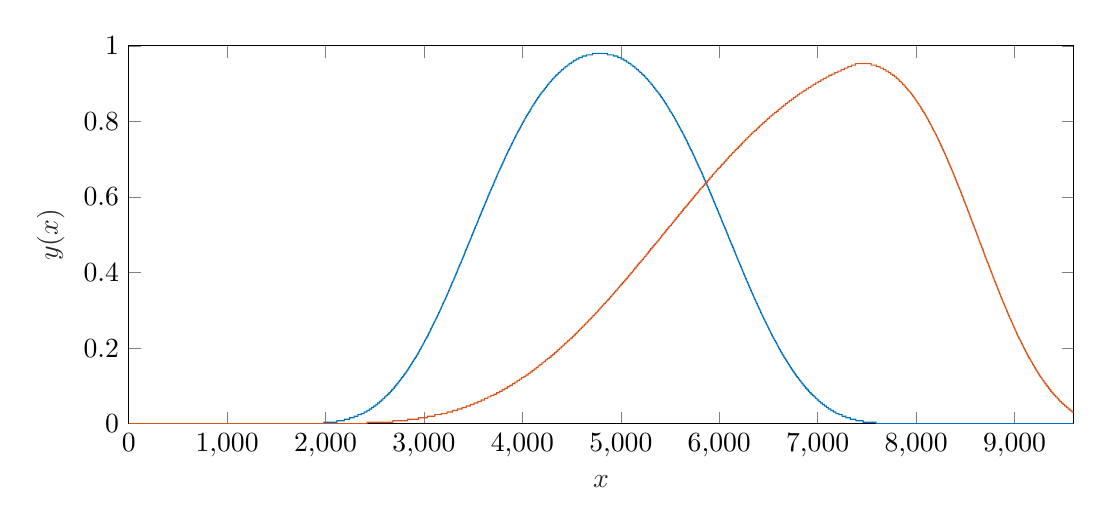 % This file was created by matlab2tikz.
%
%The latest updates can be retrieved from
%  http://www.mathworks.com/matlabcentral/fileexchange/22022-matlab2tikz-matlab2tikz
%where you can also make suggestions and rate matlab2tikz.
%
\definecolor{mycolor1}{rgb}{0.0,0.447,0.741}%
\definecolor{mycolor2}{rgb}{0.85,0.325,0.098}%
%
\begin{tikzpicture}

\begin{axis}[%
width=12cm,
height=4.8cm,
%at={(0.758in,0.517in)},
scale only axis,
xmin=0,
xmax=9600,
xlabel style={font=\color{white!15!black}},
xlabel={$x$},
ymin=0,
ymax=1,
ylabel style={font=\color{white!15!black}},
ylabel={$y(x)$},
axis background/.style={fill=white},
legend style={legend cell align=left, align=left, draw=white!15!black}
]
\addplot [color=mycolor1]
  table[row sep=crcr]{%
1	0\\
1983	0\\
1984	0.004\\
2114	0.004\\
2115	0.008\\
2190	0.008\\
2191	0.012\\
2245	0.012\\
2246	0.016\\
2290	0.016\\
2291	0.02\\
2328	0.02\\
2329	0.024\\
2362	0.024\\
2363	0.027\\
2392	0.027\\
2393	0.031\\
2419	0.031\\
2420	0.035\\
2444	0.035\\
2445	0.039\\
2467	0.039\\
2468	0.043\\
2489	0.043\\
2490	0.047\\
2510	0.047\\
2511	0.051\\
2529	0.051\\
2530	0.055\\
2548	0.055\\
2549	0.059\\
2565	0.059\\
2566	0.063\\
2582	0.063\\
2583	0.067\\
2599	0.067\\
2600	0.071\\
2614	0.071\\
2615	0.075\\
2630	0.075\\
2631	0.078\\
2644	0.078\\
2645	0.082\\
2659	0.082\\
2660	0.086\\
2672	0.086\\
2673	0.09\\
2686	0.09\\
2687	0.094\\
2699	0.094\\
2700	0.098\\
2712	0.098\\
2713	0.102\\
2724	0.102\\
2725	0.106\\
2736	0.106\\
2737	0.11\\
2748	0.11\\
2749	0.114\\
2760	0.114\\
2761	0.118\\
2771	0.118\\
2772	0.122\\
2782	0.122\\
2783	0.125\\
2793	0.125\\
2794	0.129\\
2804	0.129\\
2805	0.133\\
2815	0.133\\
2816	0.137\\
2825	0.137\\
2826	0.141\\
2835	0.141\\
2836	0.145\\
2845	0.145\\
2846	0.149\\
2855	0.149\\
2856	0.153\\
2865	0.153\\
2866	0.157\\
2875	0.157\\
2876	0.161\\
2884	0.161\\
2885	0.165\\
2894	0.165\\
2895	0.169\\
2903	0.169\\
2904	0.173\\
2912	0.173\\
2913	0.176\\
2921	0.176\\
2922	0.18\\
2930	0.18\\
2931	0.184\\
2939	0.184\\
2940	0.188\\
2947	0.188\\
2948	0.192\\
2956	0.192\\
2957	0.196\\
2965	0.196\\
2966	0.2\\
2973	0.2\\
2974	0.204\\
2981	0.204\\
2982	0.208\\
2990	0.208\\
2991	0.212\\
2998	0.212\\
2999	0.216\\
3006	0.216\\
3007	0.22\\
3014	0.22\\
3015	0.224\\
3022	0.224\\
3023	0.227\\
3030	0.227\\
3031	0.231\\
3038	0.231\\
3039	0.235\\
3045	0.235\\
3046	0.239\\
3053	0.239\\
3054	0.243\\
3061	0.243\\
3062	0.247\\
3068	0.247\\
3069	0.251\\
3076	0.251\\
3077	0.255\\
3083	0.255\\
3084	0.259\\
3091	0.259\\
3092	0.263\\
3098	0.263\\
3099	0.267\\
3106	0.267\\
3107	0.271\\
3113	0.271\\
3114	0.275\\
3120	0.275\\
3121	0.278\\
3127	0.278\\
3128	0.282\\
3135	0.282\\
3136	0.286\\
3142	0.286\\
3143	0.29\\
3149	0.29\\
3150	0.294\\
3156	0.294\\
3157	0.298\\
3163	0.298\\
3164	0.302\\
3170	0.302\\
3171	0.306\\
3177	0.306\\
3178	0.31\\
3184	0.31\\
3185	0.314\\
3190	0.314\\
3191	0.318\\
3197	0.318\\
3198	0.322\\
3204	0.322\\
3205	0.325\\
3211	0.325\\
3212	0.329\\
3218	0.329\\
3219	0.333\\
3224	0.333\\
3225	0.337\\
3231	0.337\\
3232	0.341\\
3238	0.341\\
3239	0.345\\
3244	0.345\\
3245	0.349\\
3251	0.349\\
3252	0.353\\
3257	0.353\\
3258	0.357\\
3264	0.357\\
3265	0.361\\
3270	0.361\\
3271	0.365\\
3277	0.365\\
3278	0.369\\
3283	0.369\\
3284	0.373\\
3290	0.373\\
3291	0.376\\
3296	0.376\\
3297	0.38\\
3303	0.38\\
3304	0.384\\
3309	0.384\\
3310	0.388\\
3316	0.388\\
3317	0.392\\
3322	0.392\\
3323	0.396\\
3328	0.396\\
3329	0.4\\
3335	0.4\\
3336	0.404\\
3341	0.404\\
3342	0.408\\
3347	0.408\\
3348	0.412\\
3354	0.412\\
3355	0.416\\
3360	0.416\\
3361	0.42\\
3366	0.42\\
3367	0.424\\
3373	0.424\\
3374	0.427\\
3379	0.427\\
3380	0.431\\
3385	0.431\\
3386	0.435\\
3391	0.435\\
3392	0.439\\
3398	0.439\\
3399	0.443\\
3404	0.443\\
3405	0.447\\
3410	0.447\\
3411	0.451\\
3416	0.451\\
3417	0.455\\
3422	0.455\\
3423	0.459\\
3429	0.459\\
3430	0.463\\
3435	0.463\\
3436	0.467\\
3441	0.467\\
3442	0.471\\
3447	0.471\\
3448	0.475\\
3453	0.475\\
3454	0.478\\
3459	0.478\\
3460	0.482\\
3466	0.482\\
3467	0.486\\
3472	0.486\\
3473	0.49\\
3478	0.49\\
3479	0.494\\
3484	0.494\\
3485	0.498\\
3490	0.498\\
3491	0.502\\
3497	0.502\\
3498	0.506\\
3503	0.506\\
3504	0.51\\
3509	0.51\\
3510	0.514\\
3515	0.514\\
3516	0.518\\
3521	0.518\\
3522	0.522\\
3527	0.522\\
3528	0.525\\
3534	0.525\\
3535	0.529\\
3540	0.529\\
3541	0.533\\
3546	0.533\\
3547	0.537\\
3552	0.537\\
3553	0.541\\
3558	0.541\\
3559	0.545\\
3565	0.545\\
3566	0.549\\
3571	0.549\\
3572	0.553\\
3577	0.553\\
3578	0.557\\
3583	0.557\\
3584	0.561\\
3589	0.561\\
3590	0.565\\
3596	0.565\\
3597	0.569\\
3602	0.569\\
3603	0.573\\
3608	0.573\\
3609	0.576\\
3614	0.576\\
3615	0.58\\
3621	0.58\\
3622	0.584\\
3627	0.584\\
3628	0.588\\
3633	0.588\\
3634	0.592\\
3640	0.592\\
3641	0.596\\
3646	0.596\\
3647	0.6\\
3652	0.6\\
3653	0.604\\
3659	0.604\\
3660	0.608\\
3665	0.608\\
3666	0.612\\
3671	0.612\\
3672	0.616\\
3678	0.616\\
3679	0.62\\
3684	0.62\\
3685	0.624\\
3691	0.624\\
3692	0.627\\
3697	0.627\\
3698	0.631\\
3704	0.631\\
3705	0.635\\
3710	0.635\\
3711	0.639\\
3717	0.639\\
3718	0.643\\
3723	0.643\\
3724	0.647\\
3730	0.647\\
3731	0.651\\
3736	0.651\\
3737	0.655\\
3743	0.655\\
3744	0.659\\
3750	0.659\\
3751	0.663\\
3756	0.663\\
3757	0.667\\
3763	0.667\\
3764	0.671\\
3770	0.671\\
3771	0.675\\
3777	0.675\\
3778	0.678\\
3783	0.678\\
3784	0.682\\
3790	0.682\\
3791	0.686\\
3797	0.686\\
3798	0.69\\
3804	0.69\\
3805	0.694\\
3811	0.694\\
3812	0.698\\
3818	0.698\\
3819	0.702\\
3825	0.702\\
3826	0.706\\
3832	0.706\\
3833	0.71\\
3839	0.71\\
3840	0.714\\
3846	0.714\\
3847	0.718\\
3853	0.718\\
3854	0.722\\
3860	0.722\\
3861	0.725\\
3868	0.725\\
3869	0.729\\
3875	0.729\\
3876	0.733\\
3882	0.733\\
3883	0.737\\
3890	0.737\\
3891	0.741\\
3897	0.741\\
3898	0.745\\
3905	0.745\\
3906	0.749\\
3912	0.749\\
3913	0.753\\
3920	0.753\\
3921	0.757\\
3927	0.757\\
3928	0.761\\
3935	0.761\\
3936	0.765\\
3943	0.765\\
3944	0.769\\
3951	0.769\\
3952	0.773\\
3959	0.773\\
3960	0.776\\
3967	0.776\\
3968	0.78\\
3975	0.78\\
3976	0.784\\
3983	0.784\\
3984	0.788\\
3991	0.788\\
3992	0.792\\
3999	0.792\\
4000	0.796\\
4008	0.796\\
4009	0.8\\
4016	0.8\\
4017	0.804\\
4025	0.804\\
4026	0.808\\
4033	0.808\\
4034	0.812\\
4042	0.812\\
4043	0.816\\
4051	0.816\\
4052	0.82\\
4060	0.82\\
4061	0.824\\
4069	0.824\\
4070	0.827\\
4078	0.827\\
4079	0.831\\
4087	0.831\\
4088	0.835\\
4096	0.835\\
4097	0.839\\
4106	0.839\\
4107	0.843\\
4116	0.843\\
4117	0.847\\
4125	0.847\\
4126	0.851\\
4135	0.851\\
4136	0.855\\
4145	0.855\\
4146	0.859\\
4155	0.859\\
4156	0.863\\
4166	0.863\\
4167	0.867\\
4176	0.867\\
4177	0.871\\
4187	0.871\\
4188	0.875\\
4198	0.875\\
4199	0.878\\
4209	0.878\\
4210	0.882\\
4221	0.882\\
4222	0.886\\
4232	0.886\\
4233	0.89\\
4244	0.89\\
4245	0.894\\
4256	0.894\\
4257	0.898\\
4269	0.898\\
4270	0.902\\
4282	0.902\\
4283	0.906\\
4295	0.906\\
4296	0.91\\
4308	0.91\\
4309	0.914\\
4322	0.914\\
4323	0.918\\
4336	0.918\\
4337	0.922\\
4351	0.922\\
4352	0.925\\
4366	0.925\\
4367	0.929\\
4382	0.929\\
4383	0.933\\
4399	0.933\\
4400	0.937\\
4416	0.937\\
4417	0.941\\
4434	0.941\\
4435	0.945\\
4454	0.945\\
4455	0.949\\
4474	0.949\\
4475	0.953\\
4496	0.953\\
4497	0.957\\
4519	0.957\\
4520	0.961\\
4545	0.961\\
4546	0.965\\
4574	0.965\\
4575	0.969\\
4608	0.969\\
4609	0.973\\
4650	0.973\\
4651	0.976\\
4712	0.976\\
4713	0.98\\
4864	0.98\\
4865	0.976\\
4926	0.976\\
4927	0.973\\
4968	0.973\\
4969	0.969\\
5002	0.969\\
5003	0.965\\
5031	0.965\\
5032	0.961\\
5057	0.961\\
5058	0.957\\
5080	0.957\\
5081	0.953\\
5102	0.953\\
5103	0.949\\
5123	0.949\\
5124	0.945\\
5142	0.945\\
5143	0.941\\
5160	0.941\\
5161	0.937\\
5177	0.937\\
5178	0.933\\
5194	0.933\\
5195	0.929\\
5210	0.929\\
5211	0.925\\
5225	0.925\\
5226	0.922\\
5240	0.922\\
5241	0.918\\
5254	0.918\\
5255	0.914\\
5268	0.914\\
5269	0.91\\
5281	0.91\\
5282	0.906\\
5295	0.906\\
5296	0.902\\
5307	0.902\\
5308	0.898\\
5320	0.898\\
5321	0.894\\
5332	0.894\\
5333	0.89\\
5344	0.89\\
5345	0.886\\
5355	0.886\\
5356	0.882\\
5367	0.882\\
5368	0.878\\
5378	0.878\\
5379	0.875\\
5389	0.875\\
5390	0.871\\
5400	0.871\\
5401	0.867\\
5410	0.867\\
5411	0.863\\
5421	0.863\\
5422	0.859\\
5431	0.859\\
5432	0.855\\
5441	0.855\\
5442	0.851\\
5451	0.851\\
5452	0.847\\
5461	0.847\\
5462	0.843\\
5470	0.843\\
5471	0.839\\
5480	0.839\\
5481	0.835\\
5489	0.835\\
5490	0.831\\
5498	0.831\\
5499	0.827\\
5508	0.827\\
5509	0.824\\
5517	0.824\\
5518	0.82\\
5526	0.82\\
5527	0.816\\
5534	0.816\\
5535	0.812\\
5543	0.812\\
5544	0.808\\
5552	0.808\\
5553	0.804\\
5560	0.804\\
5561	0.8\\
5569	0.8\\
5570	0.796\\
5577	0.796\\
5578	0.792\\
5585	0.792\\
5586	0.788\\
5593	0.788\\
5594	0.784\\
5602	0.784\\
5603	0.78\\
5610	0.78\\
5611	0.776\\
5618	0.776\\
5619	0.773\\
5626	0.773\\
5627	0.769\\
5633	0.769\\
5634	0.765\\
5641	0.765\\
5642	0.761\\
5649	0.761\\
5650	0.757\\
5657	0.757\\
5658	0.753\\
5664	0.753\\
5665	0.749\\
5672	0.749\\
5673	0.745\\
5679	0.745\\
5680	0.741\\
5687	0.741\\
5688	0.737\\
5694	0.737\\
5695	0.733\\
5701	0.733\\
5702	0.729\\
5709	0.729\\
5710	0.725\\
5716	0.725\\
5717	0.722\\
5723	0.722\\
5724	0.718\\
5730	0.718\\
5731	0.714\\
5737	0.714\\
5738	0.71\\
5744	0.71\\
5745	0.706\\
5751	0.706\\
5752	0.702\\
5758	0.702\\
5759	0.698\\
5765	0.698\\
5766	0.694\\
5772	0.694\\
5773	0.69\\
5779	0.69\\
5780	0.686\\
5786	0.686\\
5787	0.682\\
5793	0.682\\
5794	0.678\\
5800	0.678\\
5801	0.675\\
5806	0.675\\
5807	0.671\\
5813	0.671\\
5814	0.667\\
5820	0.667\\
5821	0.663\\
5827	0.663\\
5828	0.659\\
5833	0.659\\
5834	0.655\\
5840	0.655\\
5841	0.651\\
5846	0.651\\
5847	0.647\\
5853	0.647\\
5854	0.643\\
5860	0.643\\
5861	0.639\\
5866	0.639\\
5867	0.635\\
5873	0.635\\
5874	0.631\\
5879	0.631\\
5880	0.627\\
5886	0.627\\
5887	0.624\\
5892	0.624\\
5893	0.62\\
5898	0.62\\
5899	0.616\\
5905	0.616\\
5906	0.612\\
5911	0.612\\
5912	0.608\\
5918	0.608\\
5919	0.604\\
5924	0.604\\
5925	0.6\\
5930	0.6\\
5931	0.596\\
5937	0.596\\
5938	0.592\\
5943	0.592\\
5944	0.588\\
5949	0.588\\
5950	0.584\\
5956	0.584\\
5957	0.58\\
5962	0.58\\
5963	0.576\\
5968	0.576\\
5969	0.573\\
5974	0.573\\
5975	0.569\\
5981	0.569\\
5982	0.565\\
5987	0.565\\
5988	0.561\\
5993	0.561\\
5994	0.557\\
5999	0.557\\
6000	0.553\\
6006	0.553\\
6007	0.549\\
6012	0.549\\
6013	0.545\\
6018	0.545\\
6019	0.541\\
6024	0.541\\
6025	0.537\\
6030	0.537\\
6031	0.533\\
6037	0.533\\
6038	0.529\\
6043	0.529\\
6044	0.525\\
6049	0.525\\
6050	0.522\\
6055	0.522\\
6056	0.518\\
6061	0.518\\
6062	0.514\\
6068	0.514\\
6069	0.51\\
6074	0.51\\
6075	0.506\\
6080	0.506\\
6081	0.502\\
6086	0.502\\
6087	0.498\\
6092	0.498\\
6093	0.494\\
6098	0.494\\
6099	0.49\\
6105	0.49\\
6106	0.486\\
6111	0.486\\
6112	0.482\\
6117	0.482\\
6118	0.478\\
6123	0.478\\
6124	0.475\\
6129	0.475\\
6130	0.471\\
6135	0.471\\
6136	0.467\\
6142	0.467\\
6143	0.463\\
6148	0.463\\
6149	0.459\\
6154	0.459\\
6155	0.455\\
6160	0.455\\
6161	0.451\\
6166	0.451\\
6167	0.447\\
6173	0.447\\
6174	0.443\\
6179	0.443\\
6180	0.439\\
6185	0.439\\
6186	0.435\\
6191	0.435\\
6192	0.431\\
6198	0.431\\
6199	0.427\\
6204	0.427\\
6205	0.424\\
6210	0.424\\
6211	0.42\\
6216	0.42\\
6217	0.416\\
6223	0.416\\
6224	0.412\\
6229	0.412\\
6230	0.408\\
6235	0.408\\
6236	0.404\\
6242	0.404\\
6243	0.4\\
6248	0.4\\
6249	0.396\\
6254	0.396\\
6255	0.392\\
6261	0.392\\
6262	0.388\\
6267	0.388\\
6268	0.384\\
6274	0.384\\
6275	0.38\\
6280	0.38\\
6281	0.376\\
6286	0.376\\
6287	0.373\\
6293	0.373\\
6294	0.369\\
6299	0.369\\
6300	0.365\\
6306	0.365\\
6307	0.361\\
6312	0.361\\
6313	0.357\\
6319	0.357\\
6320	0.353\\
6326	0.353\\
6327	0.349\\
6332	0.349\\
6333	0.345\\
6339	0.345\\
6340	0.341\\
6346	0.341\\
6347	0.337\\
6352	0.337\\
6353	0.333\\
6359	0.333\\
6360	0.329\\
6366	0.329\\
6367	0.325\\
6372	0.325\\
6373	0.322\\
6379	0.322\\
6380	0.318\\
6386	0.318\\
6387	0.314\\
6393	0.314\\
6394	0.31\\
6400	0.31\\
6401	0.306\\
6407	0.306\\
6408	0.302\\
6414	0.302\\
6415	0.298\\
6421	0.298\\
6422	0.294\\
6428	0.294\\
6429	0.29\\
6435	0.29\\
6436	0.286\\
6442	0.286\\
6443	0.282\\
6449	0.282\\
6450	0.278\\
6456	0.278\\
6457	0.275\\
6463	0.275\\
6464	0.271\\
6471	0.271\\
6472	0.267\\
6478	0.267\\
6479	0.263\\
6486	0.263\\
6487	0.259\\
6493	0.259\\
6494	0.255\\
6500	0.255\\
6501	0.251\\
6508	0.251\\
6509	0.247\\
6516	0.247\\
6517	0.243\\
6523	0.243\\
6524	0.239\\
6531	0.239\\
6532	0.235\\
6539	0.235\\
6540	0.231\\
6547	0.231\\
6548	0.227\\
6554	0.227\\
6555	0.224\\
6562	0.224\\
6563	0.22\\
6571	0.22\\
6572	0.216\\
6579	0.216\\
6580	0.212\\
6587	0.212\\
6588	0.208\\
6595	0.208\\
6596	0.204\\
6603	0.204\\
6604	0.2\\
6612	0.2\\
6613	0.196\\
6620	0.196\\
6621	0.192\\
6629	0.192\\
6630	0.188\\
6638	0.188\\
6639	0.184\\
6647	0.184\\
6648	0.18\\
6656	0.18\\
6657	0.176\\
6665	0.176\\
6666	0.173\\
6674	0.173\\
6675	0.169\\
6683	0.169\\
6684	0.165\\
6692	0.165\\
6693	0.161\\
6702	0.161\\
6703	0.157\\
6711	0.157\\
6712	0.153\\
6721	0.153\\
6722	0.149\\
6731	0.149\\
6732	0.145\\
6741	0.145\\
6742	0.141\\
6751	0.141\\
6752	0.137\\
6762	0.137\\
6763	0.133\\
6772	0.133\\
6773	0.129\\
6783	0.129\\
6784	0.125\\
6794	0.125\\
6795	0.122\\
6805	0.122\\
6806	0.118\\
6817	0.118\\
6818	0.114\\
6828	0.114\\
6829	0.11\\
6840	0.11\\
6841	0.106\\
6852	0.106\\
6853	0.102\\
6865	0.102\\
6866	0.098\\
6878	0.098\\
6879	0.094\\
6891	0.094\\
6892	0.09\\
6904	0.09\\
6905	0.086\\
6918	0.086\\
6919	0.082\\
6932	0.082\\
6933	0.078\\
6947	0.078\\
6948	0.075\\
6962	0.075\\
6963	0.071\\
6978	0.071\\
6979	0.067\\
6994	0.067\\
6995	0.063\\
7011	0.063\\
7012	0.059\\
7029	0.059\\
7030	0.055\\
7047	0.055\\
7048	0.051\\
7067	0.051\\
7068	0.047\\
7087	0.047\\
7088	0.043\\
7109	0.043\\
7110	0.039\\
7133	0.039\\
7134	0.035\\
7158	0.035\\
7159	0.031\\
7185	0.031\\
7186	0.027\\
7215	0.027\\
7216	0.024\\
7248	0.024\\
7249	0.02\\
7286	0.02\\
7287	0.016\\
7331	0.016\\
7332	0.012\\
7387	0.012\\
7388	0.008\\
7462	0.008\\
7463	0.004\\
7593	0.004\\
7594	0\\
9600	0\\
};
%\addlegendentry{data1}

\addplot [color=mycolor2]
  table[row sep=crcr]{%
1	0\\
2421	0\\
2422	0.004\\
2684	0.004\\
2685	0.008\\
2834	0.008\\
2835	0.012\\
2944	0.012\\
2945	0.016\\
3033	0.016\\
3034	0.02\\
3109	0.02\\
3110	0.024\\
3175	0.024\\
3176	0.027\\
3235	0.027\\
3236	0.031\\
3289	0.031\\
3290	0.035\\
3339	0.035\\
3340	0.039\\
3386	0.039\\
3387	0.043\\
3429	0.043\\
3430	0.047\\
3470	0.047\\
3471	0.051\\
3509	0.051\\
3510	0.055\\
3546	0.055\\
3547	0.059\\
3581	0.059\\
3582	0.063\\
3615	0.063\\
3616	0.067\\
3648	0.067\\
3649	0.071\\
3679	0.071\\
3680	0.075\\
3709	0.075\\
3710	0.078\\
3738	0.078\\
3739	0.082\\
3767	0.082\\
3768	0.086\\
3794	0.086\\
3795	0.09\\
3821	0.09\\
3822	0.094\\
3847	0.094\\
3848	0.098\\
3873	0.098\\
3874	0.102\\
3897	0.102\\
3898	0.106\\
3922	0.106\\
3923	0.11\\
3945	0.11\\
3946	0.114\\
3969	0.114\\
3970	0.118\\
3991	0.118\\
3992	0.122\\
4014	0.122\\
4015	0.125\\
4035	0.125\\
4036	0.129\\
4057	0.129\\
4058	0.133\\
4078	0.133\\
4079	0.137\\
4099	0.137\\
4100	0.141\\
4119	0.141\\
4120	0.145\\
4139	0.145\\
4140	0.149\\
4159	0.149\\
4160	0.153\\
4178	0.153\\
4179	0.157\\
4198	0.157\\
4199	0.161\\
4217	0.161\\
4218	0.165\\
4235	0.165\\
4236	0.169\\
4254	0.169\\
4255	0.173\\
4272	0.173\\
4273	0.176\\
4290	0.176\\
4291	0.18\\
4308	0.18\\
4309	0.184\\
4325	0.184\\
4326	0.188\\
4343	0.188\\
4344	0.192\\
4360	0.192\\
4361	0.196\\
4377	0.196\\
4378	0.2\\
4394	0.2\\
4395	0.204\\
4410	0.204\\
4411	0.208\\
4427	0.208\\
4428	0.212\\
4443	0.212\\
4444	0.216\\
4460	0.216\\
4461	0.22\\
4476	0.22\\
4477	0.224\\
4492	0.224\\
4493	0.227\\
4507	0.227\\
4508	0.231\\
4523	0.231\\
4524	0.235\\
4539	0.235\\
4540	0.239\\
4554	0.239\\
4555	0.243\\
4569	0.243\\
4570	0.247\\
4584	0.247\\
4585	0.251\\
4599	0.251\\
4600	0.255\\
4614	0.255\\
4615	0.259\\
4629	0.259\\
4630	0.263\\
4644	0.263\\
4645	0.267\\
4659	0.267\\
4660	0.271\\
4673	0.271\\
4674	0.275\\
4688	0.275\\
4689	0.278\\
4702	0.278\\
4703	0.282\\
4716	0.282\\
4717	0.286\\
4731	0.286\\
4732	0.29\\
4745	0.29\\
4746	0.294\\
4759	0.294\\
4760	0.298\\
4773	0.298\\
4774	0.302\\
4787	0.302\\
4788	0.306\\
4800	0.306\\
4801	0.31\\
4814	0.31\\
4815	0.314\\
4828	0.314\\
4829	0.318\\
4842	0.318\\
4843	0.322\\
4855	0.322\\
4856	0.325\\
4869	0.325\\
4870	0.329\\
4882	0.329\\
4883	0.333\\
4895	0.333\\
4896	0.337\\
4909	0.337\\
4910	0.341\\
4922	0.341\\
4923	0.345\\
4935	0.345\\
4936	0.349\\
4948	0.349\\
4949	0.353\\
4962	0.353\\
4963	0.357\\
4975	0.357\\
4976	0.361\\
4988	0.361\\
4989	0.365\\
5001	0.365\\
5002	0.369\\
5014	0.369\\
5015	0.373\\
5027	0.373\\
5028	0.376\\
5039	0.376\\
5040	0.38\\
5052	0.38\\
5053	0.384\\
5065	0.384\\
5066	0.388\\
5078	0.388\\
5079	0.392\\
5091	0.392\\
5092	0.396\\
5103	0.396\\
5104	0.4\\
5116	0.4\\
5117	0.404\\
5129	0.404\\
5130	0.408\\
5141	0.408\\
5142	0.412\\
5154	0.412\\
5155	0.416\\
5166	0.416\\
5167	0.42\\
5179	0.42\\
5180	0.424\\
5191	0.424\\
5192	0.427\\
5204	0.427\\
5205	0.431\\
5216	0.431\\
5217	0.435\\
5229	0.435\\
5230	0.439\\
5241	0.439\\
5242	0.443\\
5254	0.443\\
5255	0.447\\
5266	0.447\\
5267	0.451\\
5278	0.451\\
5279	0.455\\
5291	0.455\\
5292	0.459\\
5303	0.459\\
5304	0.463\\
5316	0.463\\
5317	0.467\\
5328	0.467\\
5329	0.471\\
5340	0.471\\
5341	0.475\\
5353	0.475\\
5354	0.478\\
5365	0.478\\
5366	0.482\\
5377	0.482\\
5378	0.486\\
5390	0.486\\
5391	0.49\\
5402	0.49\\
5403	0.494\\
5414	0.494\\
5415	0.498\\
5426	0.498\\
5427	0.502\\
5439	0.502\\
5440	0.506\\
5451	0.506\\
5452	0.51\\
5463	0.51\\
5464	0.514\\
5476	0.514\\
5477	0.518\\
5488	0.518\\
5489	0.522\\
5500	0.522\\
5501	0.525\\
5513	0.525\\
5514	0.529\\
5525	0.529\\
5526	0.533\\
5537	0.533\\
5538	0.537\\
5550	0.537\\
5551	0.541\\
5562	0.541\\
5563	0.545\\
5574	0.545\\
5575	0.549\\
5587	0.549\\
5588	0.553\\
5599	0.553\\
5600	0.557\\
5612	0.557\\
5613	0.561\\
5624	0.561\\
5625	0.565\\
5636	0.565\\
5637	0.569\\
5649	0.569\\
5650	0.573\\
5661	0.573\\
5662	0.576\\
5674	0.576\\
5675	0.58\\
5686	0.58\\
5687	0.584\\
5699	0.584\\
5700	0.588\\
5712	0.588\\
5713	0.592\\
5724	0.592\\
5725	0.596\\
5737	0.596\\
5738	0.6\\
5749	0.6\\
5750	0.604\\
5762	0.604\\
5763	0.608\\
5775	0.608\\
5776	0.612\\
5788	0.612\\
5789	0.616\\
5800	0.616\\
5801	0.62\\
5813	0.62\\
5814	0.624\\
5826	0.624\\
5827	0.627\\
5839	0.627\\
5840	0.631\\
5852	0.631\\
5853	0.635\\
5865	0.635\\
5866	0.639\\
5878	0.639\\
5879	0.643\\
5891	0.643\\
5892	0.647\\
5904	0.647\\
5905	0.651\\
5917	0.651\\
5918	0.655\\
5930	0.655\\
5931	0.659\\
5944	0.659\\
5945	0.663\\
5957	0.663\\
5958	0.667\\
5970	0.667\\
5971	0.671\\
5984	0.671\\
5985	0.675\\
5997	0.675\\
5998	0.678\\
6011	0.678\\
6012	0.682\\
6024	0.682\\
6025	0.686\\
6038	0.686\\
6039	0.69\\
6052	0.69\\
6053	0.694\\
6066	0.694\\
6067	0.698\\
6079	0.698\\
6080	0.702\\
6093	0.702\\
6094	0.706\\
6107	0.706\\
6108	0.71\\
6122	0.71\\
6123	0.714\\
6136	0.714\\
6137	0.718\\
6150	0.718\\
6151	0.722\\
6164	0.722\\
6165	0.725\\
6179	0.725\\
6180	0.729\\
6193	0.729\\
6194	0.733\\
6208	0.733\\
6209	0.737\\
6223	0.737\\
6224	0.741\\
6237	0.741\\
6238	0.745\\
6252	0.745\\
6253	0.749\\
6267	0.749\\
6268	0.753\\
6283	0.753\\
6284	0.757\\
6298	0.757\\
6299	0.761\\
6313	0.761\\
6314	0.765\\
6329	0.765\\
6330	0.769\\
6344	0.769\\
6345	0.773\\
6360	0.773\\
6361	0.776\\
6376	0.776\\
6377	0.78\\
6392	0.78\\
6393	0.784\\
6408	0.784\\
6409	0.788\\
6425	0.788\\
6426	0.792\\
6441	0.792\\
6442	0.796\\
6458	0.796\\
6459	0.8\\
6475	0.8\\
6476	0.804\\
6492	0.804\\
6493	0.808\\
6509	0.808\\
6510	0.812\\
6526	0.812\\
6527	0.816\\
6544	0.816\\
6545	0.82\\
6562	0.82\\
6563	0.824\\
6580	0.824\\
6581	0.827\\
6598	0.827\\
6599	0.831\\
6616	0.831\\
6617	0.835\\
6635	0.835\\
6636	0.839\\
6654	0.839\\
6655	0.843\\
6673	0.843\\
6674	0.847\\
6692	0.847\\
6693	0.851\\
6712	0.851\\
6713	0.855\\
6732	0.855\\
6733	0.859\\
6753	0.859\\
6754	0.863\\
6774	0.863\\
6775	0.867\\
6795	0.867\\
6796	0.871\\
6816	0.871\\
6817	0.875\\
6838	0.875\\
6839	0.878\\
6860	0.878\\
6861	0.882\\
6883	0.882\\
6884	0.886\\
6906	0.886\\
6907	0.89\\
6930	0.89\\
6931	0.894\\
6954	0.894\\
6955	0.898\\
6979	0.898\\
6980	0.902\\
7005	0.902\\
7006	0.906\\
7031	0.906\\
7032	0.91\\
7058	0.91\\
7059	0.914\\
7085	0.914\\
7086	0.918\\
7114	0.918\\
7115	0.922\\
7143	0.922\\
7144	0.925\\
7173	0.925\\
7174	0.929\\
7205	0.929\\
7206	0.933\\
7237	0.933\\
7238	0.937\\
7271	0.937\\
7272	0.941\\
7307	0.941\\
7308	0.945\\
7344	0.945\\
7345	0.949\\
7383	0.949\\
7384	0.953\\
7542	0.953\\
7543	0.949\\
7595	0.949\\
7596	0.945\\
7633	0.945\\
7634	0.941\\
7666	0.941\\
7667	0.937\\
7693	0.937\\
7694	0.933\\
7718	0.933\\
7719	0.929\\
7741	0.929\\
7742	0.925\\
7761	0.925\\
7762	0.922\\
7781	0.922\\
7782	0.918\\
7799	0.918\\
7800	0.914\\
7816	0.914\\
7817	0.91\\
7832	0.91\\
7833	0.906\\
7848	0.906\\
7849	0.902\\
7863	0.902\\
7864	0.898\\
7877	0.898\\
7878	0.894\\
7891	0.894\\
7892	0.89\\
7904	0.89\\
7905	0.886\\
7917	0.886\\
7918	0.882\\
7929	0.882\\
7930	0.878\\
7941	0.878\\
7942	0.875\\
7953	0.875\\
7954	0.871\\
7965	0.871\\
7966	0.867\\
7976	0.867\\
7977	0.863\\
7987	0.863\\
7988	0.859\\
7997	0.859\\
7998	0.855\\
8008	0.855\\
8009	0.851\\
8018	0.851\\
8019	0.847\\
8028	0.847\\
8029	0.843\\
8038	0.843\\
8039	0.839\\
8047	0.839\\
8048	0.835\\
8057	0.835\\
8058	0.831\\
8066	0.831\\
8067	0.827\\
8075	0.827\\
8076	0.824\\
8084	0.824\\
8085	0.82\\
8093	0.82\\
8094	0.816\\
8102	0.816\\
8103	0.812\\
8110	0.812\\
8111	0.808\\
8119	0.808\\
8120	0.804\\
8127	0.804\\
8128	0.8\\
8135	0.8\\
8136	0.796\\
8143	0.796\\
8144	0.792\\
8152	0.792\\
8153	0.788\\
8159	0.788\\
8160	0.784\\
8167	0.784\\
8168	0.78\\
8175	0.78\\
8176	0.776\\
8183	0.776\\
8184	0.773\\
8190	0.773\\
8191	0.769\\
8198	0.769\\
8199	0.765\\
8205	0.765\\
8206	0.761\\
8213	0.761\\
8214	0.757\\
8220	0.757\\
8221	0.753\\
8227	0.753\\
8228	0.749\\
8235	0.749\\
8236	0.745\\
8242	0.745\\
8243	0.741\\
8249	0.741\\
8250	0.737\\
8256	0.737\\
8257	0.733\\
8263	0.733\\
8264	0.729\\
8270	0.729\\
8271	0.725\\
8276	0.725\\
8277	0.722\\
8283	0.722\\
8284	0.718\\
8290	0.718\\
8291	0.714\\
8297	0.714\\
8298	0.71\\
8303	0.71\\
8304	0.706\\
8310	0.706\\
8311	0.702\\
8317	0.702\\
8318	0.698\\
8323	0.698\\
8324	0.694\\
8330	0.694\\
8331	0.69\\
8336	0.69\\
8337	0.686\\
8342	0.686\\
8343	0.682\\
8349	0.682\\
8350	0.678\\
8355	0.678\\
8356	0.675\\
8361	0.675\\
8362	0.671\\
8368	0.671\\
8369	0.667\\
8374	0.667\\
8375	0.663\\
8380	0.663\\
8381	0.659\\
8386	0.659\\
8387	0.655\\
8393	0.655\\
8394	0.651\\
8399	0.651\\
8400	0.647\\
8405	0.647\\
8406	0.643\\
8411	0.643\\
8412	0.639\\
8417	0.639\\
8418	0.635\\
8423	0.635\\
8424	0.631\\
8429	0.631\\
8430	0.627\\
8435	0.627\\
8436	0.624\\
8441	0.624\\
8442	0.62\\
8447	0.62\\
8448	0.616\\
8453	0.616\\
8454	0.612\\
8459	0.612\\
8460	0.608\\
8465	0.608\\
8466	0.604\\
8471	0.604\\
8472	0.6\\
8477	0.6\\
8478	0.596\\
8482	0.596\\
8483	0.592\\
8488	0.592\\
8489	0.588\\
8494	0.588\\
8495	0.584\\
8500	0.584\\
8501	0.58\\
8506	0.58\\
8507	0.576\\
8512	0.576\\
8513	0.573\\
8517	0.573\\
8518	0.569\\
8523	0.569\\
8524	0.565\\
8529	0.565\\
8530	0.561\\
8535	0.561\\
8536	0.557\\
8540	0.557\\
8541	0.553\\
8546	0.553\\
8547	0.549\\
8552	0.549\\
8553	0.545\\
8557	0.545\\
8558	0.541\\
8563	0.541\\
8564	0.537\\
8569	0.537\\
8570	0.533\\
8575	0.533\\
8576	0.529\\
8580	0.529\\
8581	0.525\\
8586	0.525\\
8587	0.522\\
8592	0.522\\
8593	0.518\\
8597	0.518\\
8598	0.514\\
8603	0.514\\
8604	0.51\\
8609	0.51\\
8610	0.506\\
8614	0.506\\
8615	0.502\\
8620	0.502\\
8621	0.498\\
8626	0.498\\
8627	0.494\\
8631	0.494\\
8632	0.49\\
8637	0.49\\
8638	0.486\\
8643	0.486\\
8644	0.482\\
8648	0.482\\
8649	0.478\\
8654	0.478\\
8655	0.475\\
8660	0.475\\
8661	0.471\\
8665	0.471\\
8666	0.467\\
8671	0.467\\
8672	0.463\\
8677	0.463\\
8678	0.459\\
8682	0.459\\
8683	0.455\\
8688	0.455\\
8689	0.451\\
8694	0.451\\
8695	0.447\\
8699	0.447\\
8700	0.443\\
8705	0.443\\
8706	0.439\\
8711	0.439\\
8712	0.435\\
8717	0.435\\
8718	0.431\\
8722	0.431\\
8723	0.427\\
8728	0.427\\
8729	0.424\\
8734	0.424\\
8735	0.42\\
8740	0.42\\
8741	0.416\\
8745	0.416\\
8746	0.412\\
8751	0.412\\
8752	0.408\\
8757	0.408\\
8758	0.404\\
8763	0.404\\
8764	0.4\\
8769	0.4\\
8770	0.396\\
8774	0.396\\
8775	0.392\\
8780	0.392\\
8781	0.388\\
8786	0.388\\
8787	0.384\\
8792	0.384\\
8793	0.38\\
8798	0.38\\
8799	0.376\\
8804	0.376\\
8805	0.373\\
8810	0.373\\
8811	0.369\\
8816	0.369\\
8817	0.365\\
8822	0.365\\
8823	0.361\\
8828	0.361\\
8829	0.357\\
8834	0.357\\
8835	0.353\\
8840	0.353\\
8841	0.349\\
8846	0.349\\
8847	0.345\\
8852	0.345\\
8853	0.341\\
8858	0.341\\
8859	0.337\\
8864	0.337\\
8865	0.333\\
8870	0.333\\
8871	0.329\\
8876	0.329\\
8877	0.325\\
8882	0.325\\
8883	0.322\\
8889	0.322\\
8890	0.318\\
8895	0.318\\
8896	0.314\\
8901	0.314\\
8902	0.31\\
8907	0.31\\
8908	0.306\\
8914	0.306\\
8915	0.302\\
8920	0.302\\
8921	0.298\\
8926	0.298\\
8927	0.294\\
8933	0.294\\
8934	0.29\\
8939	0.29\\
8940	0.286\\
8946	0.286\\
8947	0.282\\
8952	0.282\\
8953	0.278\\
8959	0.278\\
8960	0.275\\
8966	0.275\\
8967	0.271\\
8972	0.271\\
8973	0.267\\
8979	0.267\\
8980	0.263\\
8986	0.263\\
8987	0.259\\
8992	0.259\\
8993	0.255\\
8999	0.255\\
9000	0.251\\
9006	0.251\\
9007	0.247\\
9013	0.247\\
9014	0.243\\
9020	0.243\\
9021	0.239\\
9027	0.239\\
9028	0.235\\
9034	0.235\\
9035	0.231\\
9042	0.231\\
9043	0.227\\
9049	0.227\\
9050	0.224\\
9056	0.224\\
9057	0.22\\
9063	0.22\\
9064	0.216\\
9071	0.216\\
9072	0.212\\
9078	0.212\\
9079	0.208\\
9086	0.208\\
9087	0.204\\
9093	0.204\\
9094	0.2\\
9101	0.2\\
9102	0.196\\
9109	0.196\\
9110	0.192\\
9117	0.192\\
9118	0.188\\
9125	0.188\\
9126	0.184\\
9133	0.184\\
9134	0.18\\
9141	0.18\\
9142	0.176\\
9149	0.176\\
9150	0.173\\
9158	0.173\\
9159	0.169\\
9166	0.169\\
9167	0.165\\
9175	0.165\\
9176	0.161\\
9183	0.161\\
9184	0.157\\
9192	0.157\\
9193	0.153\\
9201	0.153\\
9202	0.149\\
9210	0.149\\
9211	0.145\\
9219	0.145\\
9220	0.141\\
9229	0.141\\
9230	0.137\\
9238	0.137\\
9239	0.133\\
9248	0.133\\
9249	0.129\\
9258	0.129\\
9259	0.125\\
9268	0.125\\
9269	0.122\\
9278	0.122\\
9279	0.118\\
9288	0.118\\
9289	0.114\\
9299	0.114\\
9300	0.11\\
9309	0.11\\
9310	0.106\\
9320	0.106\\
9321	0.102\\
9332	0.102\\
9333	0.098\\
9343	0.098\\
9344	0.094\\
9355	0.094\\
9356	0.09\\
9367	0.09\\
9368	0.086\\
9379	0.086\\
9380	0.082\\
9392	0.082\\
9393	0.078\\
9405	0.078\\
9406	0.075\\
9418	0.075\\
9419	0.071\\
9432	0.071\\
9433	0.067\\
9446	0.067\\
9447	0.063\\
9461	0.063\\
9462	0.059\\
9476	0.059\\
9477	0.055\\
9492	0.055\\
9493	0.051\\
9509	0.051\\
9510	0.047\\
9526	0.047\\
9527	0.043\\
9544	0.043\\
9545	0.039\\
9563	0.039\\
9564	0.035\\
9582	0.035\\
9583	0.031\\
9600	0.031\\
};
%\addlegendentry{data2}

\end{axis}

\begin{axis}[%
width=12cm,
height=4.8cm,
%at={(0in,0in)},
scale only axis,
xmin=0,
xmax=1,
ymin=0,
ymax=1,
axis line style={draw=none},
ticks=none,
axis x line*=bottom,
axis y line*=left,
legend style={legend cell align=left, align=left, draw=white!15!black}
]
\end{axis}
\end{tikzpicture}%